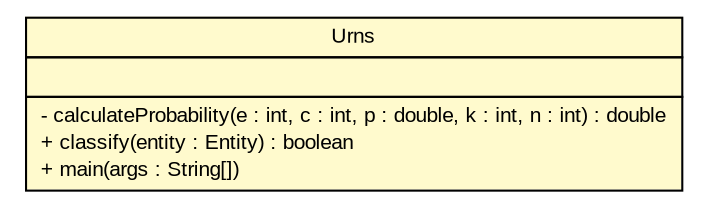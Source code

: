#!/usr/local/bin/dot
#
# Class diagram 
# Generated by UMLGraph version 5.2 (http://www.umlgraph.org/)
#

digraph G {
	edge [fontname="arial",fontsize=10,labelfontname="arial",labelfontsize=10];
	node [fontname="arial",fontsize=10,shape=plaintext];
	nodesep=0.25;
	ranksep=0.5;
	// tud.iir.classification.entity.Urns
	c11298 [label=<<table title="tud.iir.classification.entity.Urns" border="0" cellborder="1" cellspacing="0" cellpadding="2" port="p" bgcolor="lemonChiffon" href="./Urns.html">
		<tr><td><table border="0" cellspacing="0" cellpadding="1">
<tr><td align="center" balign="center"> Urns </td></tr>
		</table></td></tr>
		<tr><td><table border="0" cellspacing="0" cellpadding="1">
<tr><td align="left" balign="left">  </td></tr>
		</table></td></tr>
		<tr><td><table border="0" cellspacing="0" cellpadding="1">
<tr><td align="left" balign="left"> - calculateProbability(e : int, c : int, p : double, k : int, n : int) : double </td></tr>
<tr><td align="left" balign="left"> + classify(entity : Entity) : boolean </td></tr>
<tr><td align="left" balign="left"> + main(args : String[]) </td></tr>
		</table></td></tr>
		</table>>, fontname="arial", fontcolor="black", fontsize=10.0];
}

